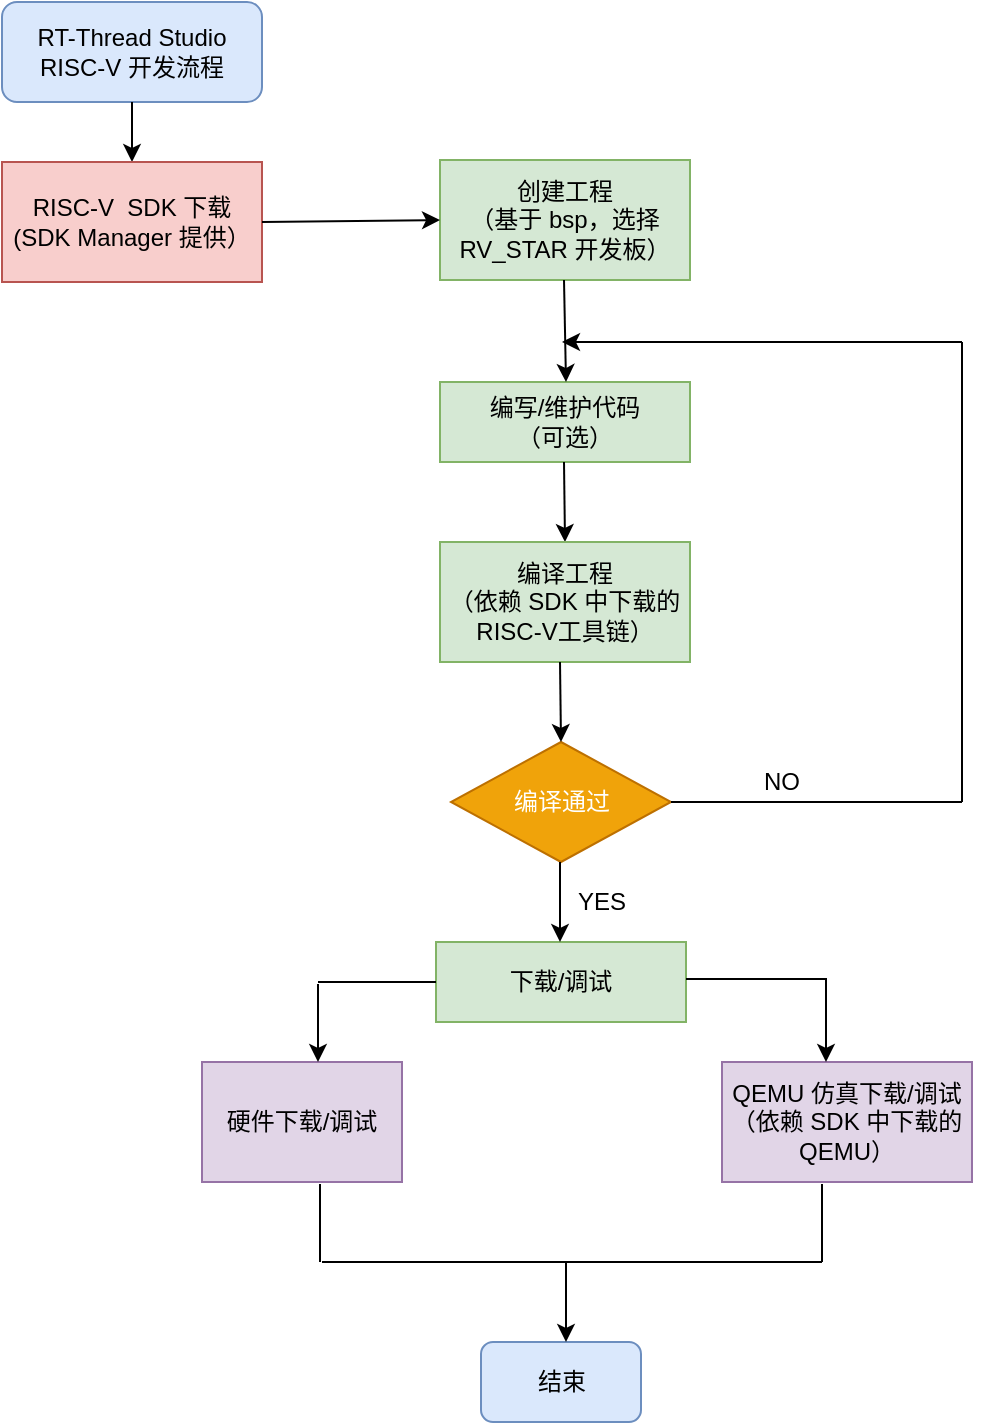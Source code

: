 <mxfile version="14.7.6" type="github">
  <diagram id="C5RBs43oDa-KdzZeNtuy" name="Page-1">
    <mxGraphModel dx="1422" dy="762" grid="1" gridSize="10" guides="1" tooltips="1" connect="1" arrows="1" fold="1" page="1" pageScale="1" pageWidth="827" pageHeight="1169" math="0" shadow="0">
      <root>
        <mxCell id="WIyWlLk6GJQsqaUBKTNV-0" />
        <mxCell id="WIyWlLk6GJQsqaUBKTNV-1" parent="WIyWlLk6GJQsqaUBKTNV-0" />
        <mxCell id="WIyWlLk6GJQsqaUBKTNV-3" value="RT-Thread Studio RISC-V 开发流程" style="rounded=1;whiteSpace=wrap;html=1;fontSize=12;glass=0;strokeWidth=1;shadow=0;fillColor=#dae8fc;strokeColor=#6c8ebf;" parent="WIyWlLk6GJQsqaUBKTNV-1" vertex="1">
          <mxGeometry x="160" y="110" width="130" height="50" as="geometry" />
        </mxCell>
        <mxCell id="Bp9LAeBRggJaBVCAypxH-1" value="" style="endArrow=classic;html=1;entryX=0.5;entryY=0;entryDx=0;entryDy=0;" parent="WIyWlLk6GJQsqaUBKTNV-1" edge="1">
          <mxGeometry width="50" height="50" relative="1" as="geometry">
            <mxPoint x="225" y="160" as="sourcePoint" />
            <mxPoint x="225" y="190" as="targetPoint" />
          </mxGeometry>
        </mxCell>
        <mxCell id="Bp9LAeBRggJaBVCAypxH-2" value="&lt;span&gt;RISC-V&amp;nbsp; SDK 下载&lt;/span&gt;&lt;br&gt;&lt;span&gt;(SDK Manager 提供）&lt;/span&gt;" style="rounded=0;whiteSpace=wrap;html=1;fillColor=#f8cecc;strokeColor=#b85450;" parent="WIyWlLk6GJQsqaUBKTNV-1" vertex="1">
          <mxGeometry x="160" y="190" width="130" height="60" as="geometry" />
        </mxCell>
        <mxCell id="Bp9LAeBRggJaBVCAypxH-3" value="创建工程&lt;br&gt;（基于 bsp，选择 RV_STAR 开发板）" style="rounded=0;whiteSpace=wrap;html=1;fillColor=#d5e8d4;strokeColor=#82b366;" parent="WIyWlLk6GJQsqaUBKTNV-1" vertex="1">
          <mxGeometry x="379" y="189" width="125" height="60" as="geometry" />
        </mxCell>
        <mxCell id="Bp9LAeBRggJaBVCAypxH-5" value="编写/维护代码&lt;br&gt;（可选）" style="rounded=0;whiteSpace=wrap;html=1;fillColor=#d5e8d4;strokeColor=#82b366;" parent="WIyWlLk6GJQsqaUBKTNV-1" vertex="1">
          <mxGeometry x="379" y="300" width="125" height="40" as="geometry" />
        </mxCell>
        <mxCell id="Bp9LAeBRggJaBVCAypxH-6" value="下载/调试" style="rounded=0;whiteSpace=wrap;html=1;fillColor=#d5e8d4;strokeColor=#82b366;" parent="WIyWlLk6GJQsqaUBKTNV-1" vertex="1">
          <mxGeometry x="377" y="580" width="125" height="40" as="geometry" />
        </mxCell>
        <mxCell id="Bp9LAeBRggJaBVCAypxH-7" value="" style="endArrow=classic;html=1;exitX=1;exitY=0.5;exitDx=0;exitDy=0;entryX=0;entryY=0.5;entryDx=0;entryDy=0;" parent="WIyWlLk6GJQsqaUBKTNV-1" source="Bp9LAeBRggJaBVCAypxH-2" target="Bp9LAeBRggJaBVCAypxH-3" edge="1">
          <mxGeometry width="50" height="50" relative="1" as="geometry">
            <mxPoint x="290" y="250" as="sourcePoint" />
            <mxPoint x="370" y="220" as="targetPoint" />
          </mxGeometry>
        </mxCell>
        <mxCell id="Bp9LAeBRggJaBVCAypxH-8" value="" style="endArrow=classic;html=1;" parent="WIyWlLk6GJQsqaUBKTNV-1" edge="1">
          <mxGeometry width="50" height="50" relative="1" as="geometry">
            <mxPoint x="441" y="249" as="sourcePoint" />
            <mxPoint x="442" y="300" as="targetPoint" />
          </mxGeometry>
        </mxCell>
        <mxCell id="Bp9LAeBRggJaBVCAypxH-9" value="" style="endArrow=classic;html=1;entryX=0.5;entryY=0;entryDx=0;entryDy=0;" parent="WIyWlLk6GJQsqaUBKTNV-1" target="Bp9LAeBRggJaBVCAypxH-16" edge="1">
          <mxGeometry width="50" height="50" relative="1" as="geometry">
            <mxPoint x="441" y="340" as="sourcePoint" />
            <mxPoint x="442" y="390" as="targetPoint" />
          </mxGeometry>
        </mxCell>
        <mxCell id="Bp9LAeBRggJaBVCAypxH-10" value="硬件下载/调试" style="rounded=0;whiteSpace=wrap;html=1;fillColor=#e1d5e7;strokeColor=#9673a6;" parent="WIyWlLk6GJQsqaUBKTNV-1" vertex="1">
          <mxGeometry x="260" y="640" width="100" height="60" as="geometry" />
        </mxCell>
        <mxCell id="Bp9LAeBRggJaBVCAypxH-11" value="QEMU 仿真下载/调试&lt;br&gt;（依赖 SDK 中下载的 QEMU）" style="rounded=0;whiteSpace=wrap;html=1;fillColor=#e1d5e7;strokeColor=#9673a6;" parent="WIyWlLk6GJQsqaUBKTNV-1" vertex="1">
          <mxGeometry x="520" y="640" width="125" height="60" as="geometry" />
        </mxCell>
        <mxCell id="Bp9LAeBRggJaBVCAypxH-12" value="" style="endArrow=classic;html=1;" parent="WIyWlLk6GJQsqaUBKTNV-1" edge="1">
          <mxGeometry width="50" height="50" relative="1" as="geometry">
            <mxPoint x="318" y="601" as="sourcePoint" />
            <mxPoint x="318" y="640" as="targetPoint" />
          </mxGeometry>
        </mxCell>
        <mxCell id="Bp9LAeBRggJaBVCAypxH-13" value="" style="endArrow=none;html=1;entryX=0;entryY=0.5;entryDx=0;entryDy=0;" parent="WIyWlLk6GJQsqaUBKTNV-1" target="Bp9LAeBRggJaBVCAypxH-6" edge="1">
          <mxGeometry width="50" height="50" relative="1" as="geometry">
            <mxPoint x="318" y="600" as="sourcePoint" />
            <mxPoint x="368" y="630" as="targetPoint" />
          </mxGeometry>
        </mxCell>
        <mxCell id="Bp9LAeBRggJaBVCAypxH-14" value="" style="endArrow=none;html=1;" parent="WIyWlLk6GJQsqaUBKTNV-1" edge="1">
          <mxGeometry width="50" height="50" relative="1" as="geometry">
            <mxPoint x="502" y="598.5" as="sourcePoint" />
            <mxPoint x="572" y="598.5" as="targetPoint" />
          </mxGeometry>
        </mxCell>
        <mxCell id="Bp9LAeBRggJaBVCAypxH-15" value="" style="endArrow=classic;html=1;" parent="WIyWlLk6GJQsqaUBKTNV-1" edge="1">
          <mxGeometry width="50" height="50" relative="1" as="geometry">
            <mxPoint x="572" y="598" as="sourcePoint" />
            <mxPoint x="572" y="640" as="targetPoint" />
          </mxGeometry>
        </mxCell>
        <mxCell id="Bp9LAeBRggJaBVCAypxH-16" value="编译工程&lt;br&gt;（依赖 SDK 中下载的 RISC-V工具链）" style="rounded=0;whiteSpace=wrap;html=1;fillColor=#d5e8d4;strokeColor=#82b366;" parent="WIyWlLk6GJQsqaUBKTNV-1" vertex="1">
          <mxGeometry x="379" y="380" width="125" height="60" as="geometry" />
        </mxCell>
        <mxCell id="Bp9LAeBRggJaBVCAypxH-17" value="编译通过" style="rhombus;whiteSpace=wrap;html=1;fillColor=#f0a30a;strokeColor=#BD7000;fontColor=#ffffff;" parent="WIyWlLk6GJQsqaUBKTNV-1" vertex="1">
          <mxGeometry x="384.5" y="480" width="110" height="60" as="geometry" />
        </mxCell>
        <mxCell id="Bp9LAeBRggJaBVCAypxH-18" value="" style="endArrow=classic;html=1;" parent="WIyWlLk6GJQsqaUBKTNV-1" edge="1">
          <mxGeometry width="50" height="50" relative="1" as="geometry">
            <mxPoint x="640" y="280" as="sourcePoint" />
            <mxPoint x="440" y="280" as="targetPoint" />
          </mxGeometry>
        </mxCell>
        <mxCell id="Bp9LAeBRggJaBVCAypxH-19" value="" style="endArrow=none;html=1;" parent="WIyWlLk6GJQsqaUBKTNV-1" edge="1">
          <mxGeometry width="50" height="50" relative="1" as="geometry">
            <mxPoint x="640" y="510" as="sourcePoint" />
            <mxPoint x="640" y="280" as="targetPoint" />
          </mxGeometry>
        </mxCell>
        <mxCell id="Bp9LAeBRggJaBVCAypxH-20" value="" style="endArrow=none;html=1;exitX=1;exitY=0.5;exitDx=0;exitDy=0;" parent="WIyWlLk6GJQsqaUBKTNV-1" source="Bp9LAeBRggJaBVCAypxH-17" edge="1">
          <mxGeometry width="50" height="50" relative="1" as="geometry">
            <mxPoint x="496.5" y="509.5" as="sourcePoint" />
            <mxPoint x="640" y="510" as="targetPoint" />
          </mxGeometry>
        </mxCell>
        <mxCell id="Bp9LAeBRggJaBVCAypxH-21" value="" style="endArrow=classic;html=1;entryX=0.5;entryY=0;entryDx=0;entryDy=0;" parent="WIyWlLk6GJQsqaUBKTNV-1" edge="1">
          <mxGeometry width="50" height="50" relative="1" as="geometry">
            <mxPoint x="439" y="440" as="sourcePoint" />
            <mxPoint x="439.5" y="480" as="targetPoint" />
          </mxGeometry>
        </mxCell>
        <mxCell id="Bp9LAeBRggJaBVCAypxH-22" value="" style="endArrow=classic;html=1;" parent="WIyWlLk6GJQsqaUBKTNV-1" edge="1">
          <mxGeometry width="50" height="50" relative="1" as="geometry">
            <mxPoint x="439" y="540" as="sourcePoint" />
            <mxPoint x="439" y="580" as="targetPoint" />
          </mxGeometry>
        </mxCell>
        <mxCell id="Bp9LAeBRggJaBVCAypxH-23" value="YES" style="text;html=1;strokeColor=none;fillColor=none;align=center;verticalAlign=middle;whiteSpace=wrap;rounded=0;" parent="WIyWlLk6GJQsqaUBKTNV-1" vertex="1">
          <mxGeometry x="440" y="550" width="40" height="20" as="geometry" />
        </mxCell>
        <mxCell id="Bp9LAeBRggJaBVCAypxH-24" value="NO" style="text;html=1;strokeColor=none;fillColor=none;align=center;verticalAlign=middle;whiteSpace=wrap;rounded=0;" parent="WIyWlLk6GJQsqaUBKTNV-1" vertex="1">
          <mxGeometry x="530" y="490" width="40" height="20" as="geometry" />
        </mxCell>
        <mxCell id="Bp9LAeBRggJaBVCAypxH-25" value="结束" style="rounded=1;whiteSpace=wrap;html=1;fillColor=#dae8fc;strokeColor=#6c8ebf;" parent="WIyWlLk6GJQsqaUBKTNV-1" vertex="1">
          <mxGeometry x="399.5" y="780" width="80" height="40" as="geometry" />
        </mxCell>
        <mxCell id="Bp9LAeBRggJaBVCAypxH-27" value="" style="endArrow=classic;html=1;" parent="WIyWlLk6GJQsqaUBKTNV-1" edge="1">
          <mxGeometry width="50" height="50" relative="1" as="geometry">
            <mxPoint x="442" y="740" as="sourcePoint" />
            <mxPoint x="442" y="780" as="targetPoint" />
          </mxGeometry>
        </mxCell>
        <mxCell id="Bp9LAeBRggJaBVCAypxH-30" value="" style="endArrow=none;html=1;" parent="WIyWlLk6GJQsqaUBKTNV-1" edge="1">
          <mxGeometry width="50" height="50" relative="1" as="geometry">
            <mxPoint x="570" y="740" as="sourcePoint" />
            <mxPoint x="570" y="701" as="targetPoint" />
          </mxGeometry>
        </mxCell>
        <mxCell id="Bp9LAeBRggJaBVCAypxH-31" value="" style="endArrow=none;html=1;" parent="WIyWlLk6GJQsqaUBKTNV-1" edge="1">
          <mxGeometry width="50" height="50" relative="1" as="geometry">
            <mxPoint x="319" y="740" as="sourcePoint" />
            <mxPoint x="319" y="701" as="targetPoint" />
          </mxGeometry>
        </mxCell>
        <mxCell id="Bp9LAeBRggJaBVCAypxH-32" value="" style="endArrow=none;html=1;" parent="WIyWlLk6GJQsqaUBKTNV-1" edge="1">
          <mxGeometry width="50" height="50" relative="1" as="geometry">
            <mxPoint x="320" y="740" as="sourcePoint" />
            <mxPoint x="570" y="740" as="targetPoint" />
          </mxGeometry>
        </mxCell>
      </root>
    </mxGraphModel>
  </diagram>
</mxfile>
